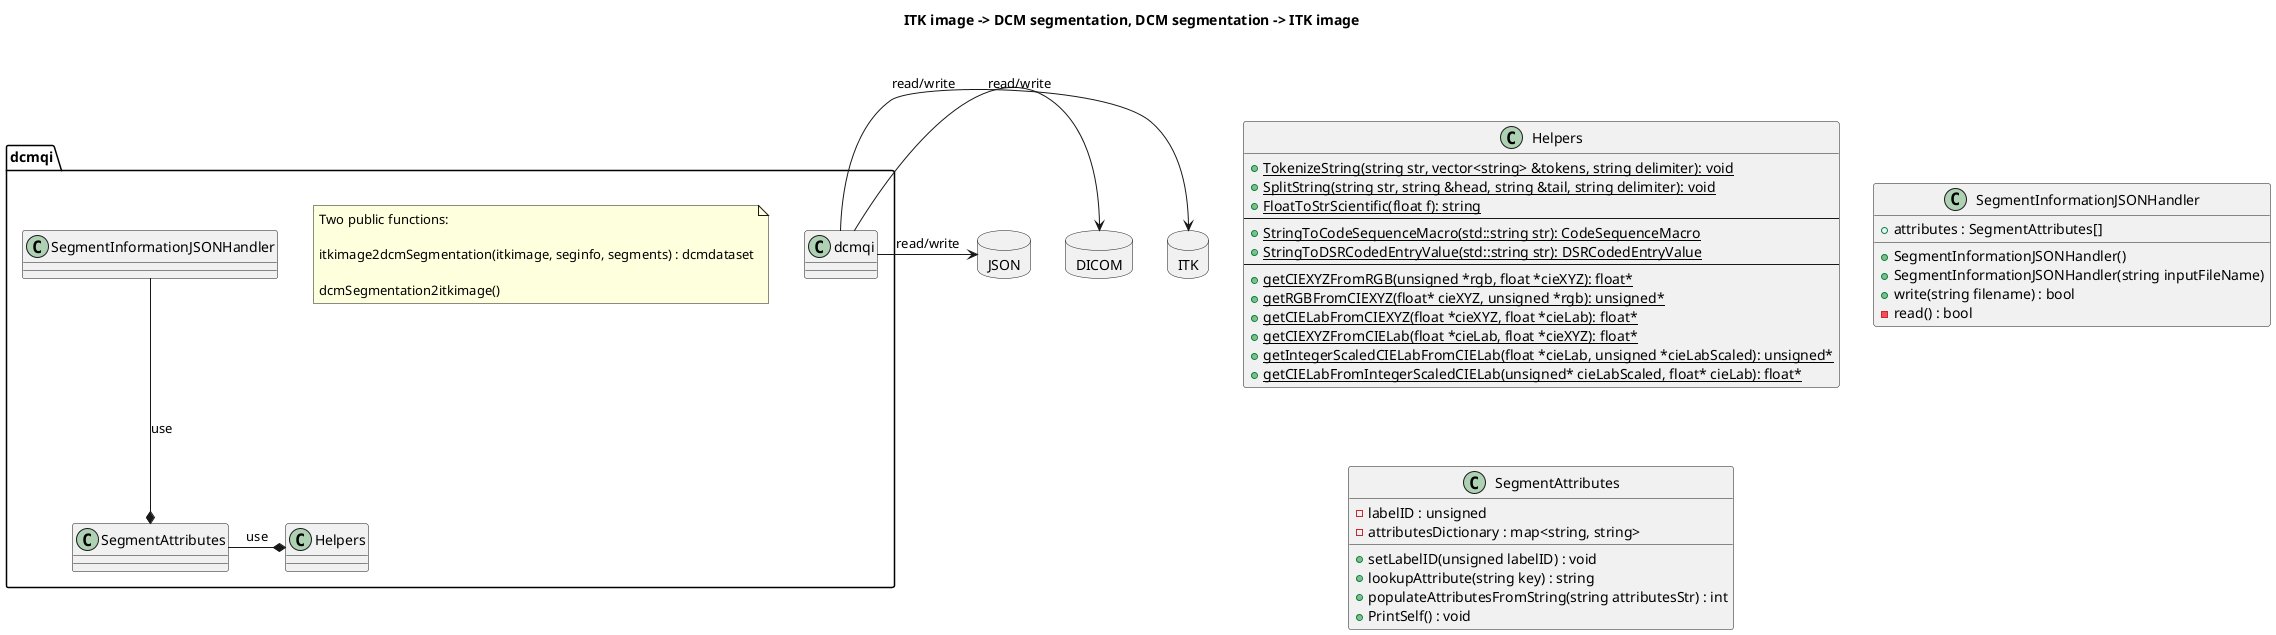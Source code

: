 @startuml

title ITK image -> DCM segmentation, DCM segmentation -> ITK image

package JSON <<Database>> {
}

package DICOM <<Database>> {
}

package ITK <<Database>> {
}

package dcmqi {

    note as dcmqiNote
      Two public functions:

      itkimage2dcmSegmentation(itkimage, seginfo, segments) : dcmdataset

      dcmSegmentation2itkimage()
    end note

    SegmentInformationJSONHandler --* SegmentAttributes : use
'    SegmentInformationJSONHandler -> Segmentation : creates
'    SegmentInformationJSONHandler -> Segmentation : reads
'    note as SegmentationNote
'        Here it would make sense to provide
'        as many default attributes as possible
'    end note
'
'    Segmentation .. SegmentationNote


dcmqi -> JSON : read/write
dcmqi -> DICOM: read/write
dcmqi -> ITK: read/write

    SegmentAttributes -*  Helpers : use
}

class Helpers {
    + {static} TokenizeString(string str, vector<string> &tokens, string delimiter): void
    + {static} SplitString(string str, string &head, string &tail, string delimiter): void
    + {static} FloatToStrScientific(float f): string
---
    + {static} StringToCodeSequenceMacro(std::string str): CodeSequenceMacro
    + {static} StringToDSRCodedEntryValue(std::string str): DSRCodedEntryValue
---
    + {static} getCIEXYZFromRGB(unsigned *rgb, float *cieXYZ): float*
    + {static} getRGBFromCIEXYZ(float* cieXYZ, unsigned *rgb): unsigned*
    + {static} getCIELabFromCIEXYZ(float *cieXYZ, float *cieLab): float*
    + {static} getCIEXYZFromCIELab(float *cieLab, float *cieXYZ): float*
    + {static} getIntegerScaledCIELabFromCIELab(float *cieLab, unsigned *cieLabScaled): unsigned*
    + {static} getCIELabFromIntegerScaledCIELab(unsigned* cieLabScaled, float* cieLab): float*
}

class SegmentInformationJSONHandler {
    + attributes : SegmentAttributes[]
    + SegmentInformationJSONHandler()
    + SegmentInformationJSONHandler(string inputFileName)
    + write(string filename) : bool
    - read() : bool
}
'
'class Segmentation {
'    + seriesNumber: int
'    + seriesDescription: string
'    + isValid(): bool
'}

class SegmentAttributes {
    - labelID : unsigned
    - attributesDictionary : map<string, string>
    + setLabelID(unsigned labelID) : void
    + lookupAttribute(string key) : string
    + populateAttributesFromString(string attributesStr) : int
    + PrintSelf() : void
}

@enduml